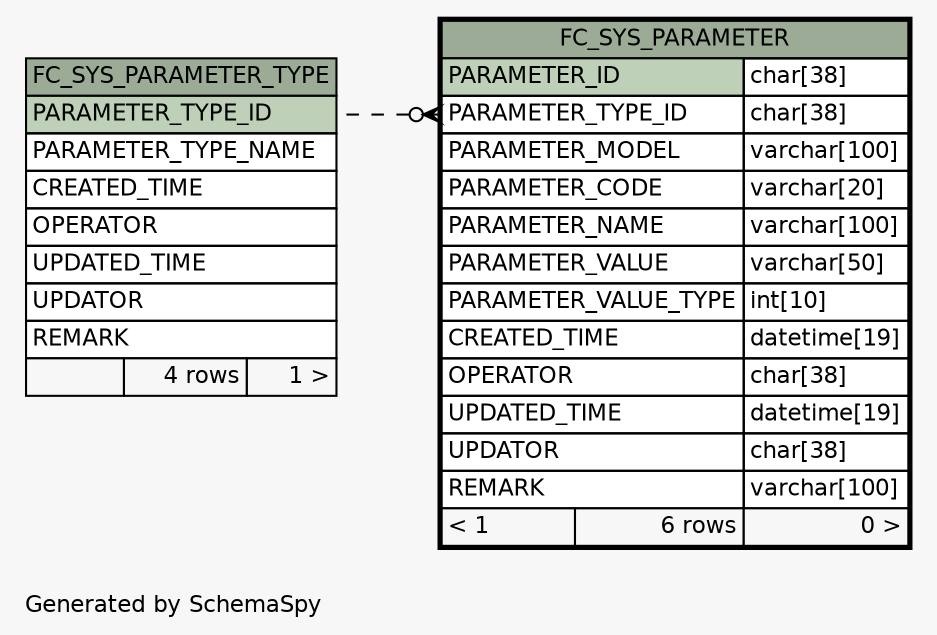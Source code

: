 // dot 2.26.0 on Linux 2.6.32-504.8.1.el6.x86_64
// SchemaSpy rev 590
digraph "impliedTwoDegreesRelationshipsDiagram" {
  graph [
    rankdir="RL"
    bgcolor="#f7f7f7"
    label="\nGenerated by SchemaSpy"
    labeljust="l"
    nodesep="0.18"
    ranksep="0.46"
    fontname="Helvetica"
    fontsize="11"
  ];
  node [
    fontname="Helvetica"
    fontsize="11"
    shape="plaintext"
  ];
  edge [
    arrowsize="0.8"
  ];
  "FC_SYS_PARAMETER":"PARAMETER_TYPE_ID":w -> "FC_SYS_PARAMETER_TYPE":"PARAMETER_TYPE_ID":e [arrowhead=none dir=back arrowtail=crowodot style=dashed];
  "FC_SYS_PARAMETER" [
    label=<
    <TABLE BORDER="2" CELLBORDER="1" CELLSPACING="0" BGCOLOR="#ffffff">
      <TR><TD COLSPAN="3" BGCOLOR="#9bab96" ALIGN="CENTER">FC_SYS_PARAMETER</TD></TR>
      <TR><TD PORT="PARAMETER_ID" COLSPAN="2" BGCOLOR="#bed1b8" ALIGN="LEFT">PARAMETER_ID</TD><TD PORT="PARAMETER_ID.type" ALIGN="LEFT">char[38]</TD></TR>
      <TR><TD PORT="PARAMETER_TYPE_ID" COLSPAN="2" ALIGN="LEFT">PARAMETER_TYPE_ID</TD><TD PORT="PARAMETER_TYPE_ID.type" ALIGN="LEFT">char[38]</TD></TR>
      <TR><TD PORT="PARAMETER_MODEL" COLSPAN="2" ALIGN="LEFT">PARAMETER_MODEL</TD><TD PORT="PARAMETER_MODEL.type" ALIGN="LEFT">varchar[100]</TD></TR>
      <TR><TD PORT="PARAMETER_CODE" COLSPAN="2" ALIGN="LEFT">PARAMETER_CODE</TD><TD PORT="PARAMETER_CODE.type" ALIGN="LEFT">varchar[20]</TD></TR>
      <TR><TD PORT="PARAMETER_NAME" COLSPAN="2" ALIGN="LEFT">PARAMETER_NAME</TD><TD PORT="PARAMETER_NAME.type" ALIGN="LEFT">varchar[100]</TD></TR>
      <TR><TD PORT="PARAMETER_VALUE" COLSPAN="2" ALIGN="LEFT">PARAMETER_VALUE</TD><TD PORT="PARAMETER_VALUE.type" ALIGN="LEFT">varchar[50]</TD></TR>
      <TR><TD PORT="PARAMETER_VALUE_TYPE" COLSPAN="2" ALIGN="LEFT">PARAMETER_VALUE_TYPE</TD><TD PORT="PARAMETER_VALUE_TYPE.type" ALIGN="LEFT">int[10]</TD></TR>
      <TR><TD PORT="CREATED_TIME" COLSPAN="2" ALIGN="LEFT">CREATED_TIME</TD><TD PORT="CREATED_TIME.type" ALIGN="LEFT">datetime[19]</TD></TR>
      <TR><TD PORT="OPERATOR" COLSPAN="2" ALIGN="LEFT">OPERATOR</TD><TD PORT="OPERATOR.type" ALIGN="LEFT">char[38]</TD></TR>
      <TR><TD PORT="UPDATED_TIME" COLSPAN="2" ALIGN="LEFT">UPDATED_TIME</TD><TD PORT="UPDATED_TIME.type" ALIGN="LEFT">datetime[19]</TD></TR>
      <TR><TD PORT="UPDATOR" COLSPAN="2" ALIGN="LEFT">UPDATOR</TD><TD PORT="UPDATOR.type" ALIGN="LEFT">char[38]</TD></TR>
      <TR><TD PORT="REMARK" COLSPAN="2" ALIGN="LEFT">REMARK</TD><TD PORT="REMARK.type" ALIGN="LEFT">varchar[100]</TD></TR>
      <TR><TD ALIGN="LEFT" BGCOLOR="#f7f7f7">&lt; 1</TD><TD ALIGN="RIGHT" BGCOLOR="#f7f7f7">6 rows</TD><TD ALIGN="RIGHT" BGCOLOR="#f7f7f7">0 &gt;</TD></TR>
    </TABLE>>
    URL="FC_SYS_PARAMETER.html"
    tooltip="FC_SYS_PARAMETER"
  ];
  "FC_SYS_PARAMETER_TYPE" [
    label=<
    <TABLE BORDER="0" CELLBORDER="1" CELLSPACING="0" BGCOLOR="#ffffff">
      <TR><TD COLSPAN="3" BGCOLOR="#9bab96" ALIGN="CENTER">FC_SYS_PARAMETER_TYPE</TD></TR>
      <TR><TD PORT="PARAMETER_TYPE_ID" COLSPAN="3" BGCOLOR="#bed1b8" ALIGN="LEFT">PARAMETER_TYPE_ID</TD></TR>
      <TR><TD PORT="PARAMETER_TYPE_NAME" COLSPAN="3" ALIGN="LEFT">PARAMETER_TYPE_NAME</TD></TR>
      <TR><TD PORT="CREATED_TIME" COLSPAN="3" ALIGN="LEFT">CREATED_TIME</TD></TR>
      <TR><TD PORT="OPERATOR" COLSPAN="3" ALIGN="LEFT">OPERATOR</TD></TR>
      <TR><TD PORT="UPDATED_TIME" COLSPAN="3" ALIGN="LEFT">UPDATED_TIME</TD></TR>
      <TR><TD PORT="UPDATOR" COLSPAN="3" ALIGN="LEFT">UPDATOR</TD></TR>
      <TR><TD PORT="REMARK" COLSPAN="3" ALIGN="LEFT">REMARK</TD></TR>
      <TR><TD ALIGN="LEFT" BGCOLOR="#f7f7f7">  </TD><TD ALIGN="RIGHT" BGCOLOR="#f7f7f7">4 rows</TD><TD ALIGN="RIGHT" BGCOLOR="#f7f7f7">1 &gt;</TD></TR>
    </TABLE>>
    URL="FC_SYS_PARAMETER_TYPE.html"
    tooltip="FC_SYS_PARAMETER_TYPE"
  ];
}
